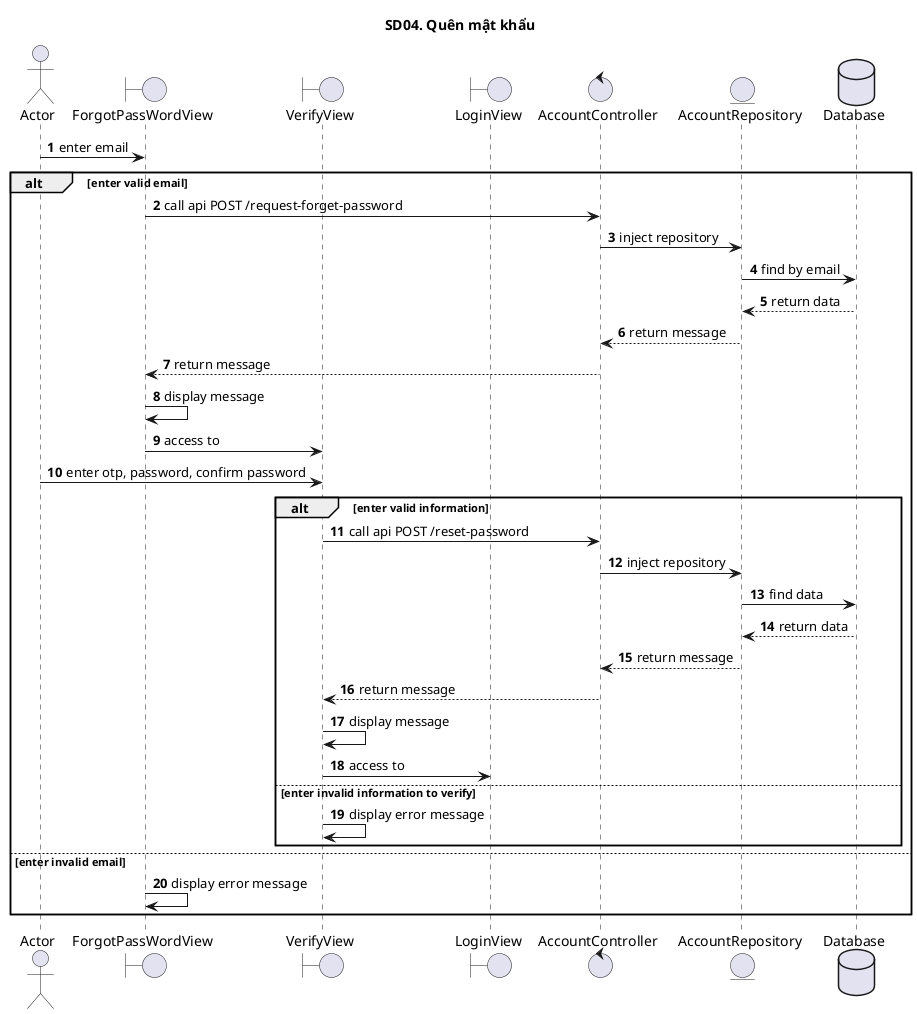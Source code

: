 @startuml SQ
autonumber
title SD04. Quên mật khẩu
actor "Actor" as actor
boundary "ForgotPassWordView" 
boundary "VerifyView"
boundary "LoginView"
control "AccountController" as controller
entity "AccountRepository" as model
database "Database" as database

actor -> ForgotPassWordView : enter email
alt enter valid email
ForgotPassWordView -> controller : call api POST /request-forget-password
controller -> model : inject repository
model -> database : find by email
database --> model : return data
model --> controller : return message
controller --> ForgotPassWordView : return message
ForgotPassWordView -> ForgotPassWordView: display message

ForgotPassWordView -> VerifyView : access to
actor -> VerifyView: enter otp, password, confirm password
alt enter valid information
VerifyView -> controller : call api POST /reset-password
controller -> model : inject repository
model -> database : find data
database --> model : return data
model --> controller : return message
controller --> VerifyView : return message
VerifyView -> VerifyView: display message
VerifyView -> LoginView : access to
else enter invalid information to verify
VerifyView -> VerifyView: display error message
end

else enter invalid email
ForgotPassWordView -> ForgotPassWordView: display error message
end
@enduml